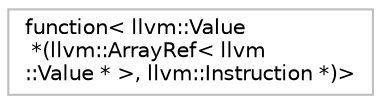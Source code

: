 digraph "Graphical Class Hierarchy"
{
 // LATEX_PDF_SIZE
  bgcolor="transparent";
  edge [fontname="Helvetica",fontsize="10",labelfontname="Helvetica",labelfontsize="10"];
  node [fontname="Helvetica",fontsize="10",shape=record];
  rankdir="LR";
  Node0 [label="function\< llvm::Value\l *(llvm::ArrayRef\< llvm\l::Value * \>, llvm::Instruction *)\>",height=0.2,width=0.4,color="grey75",tooltip=" "];
}

